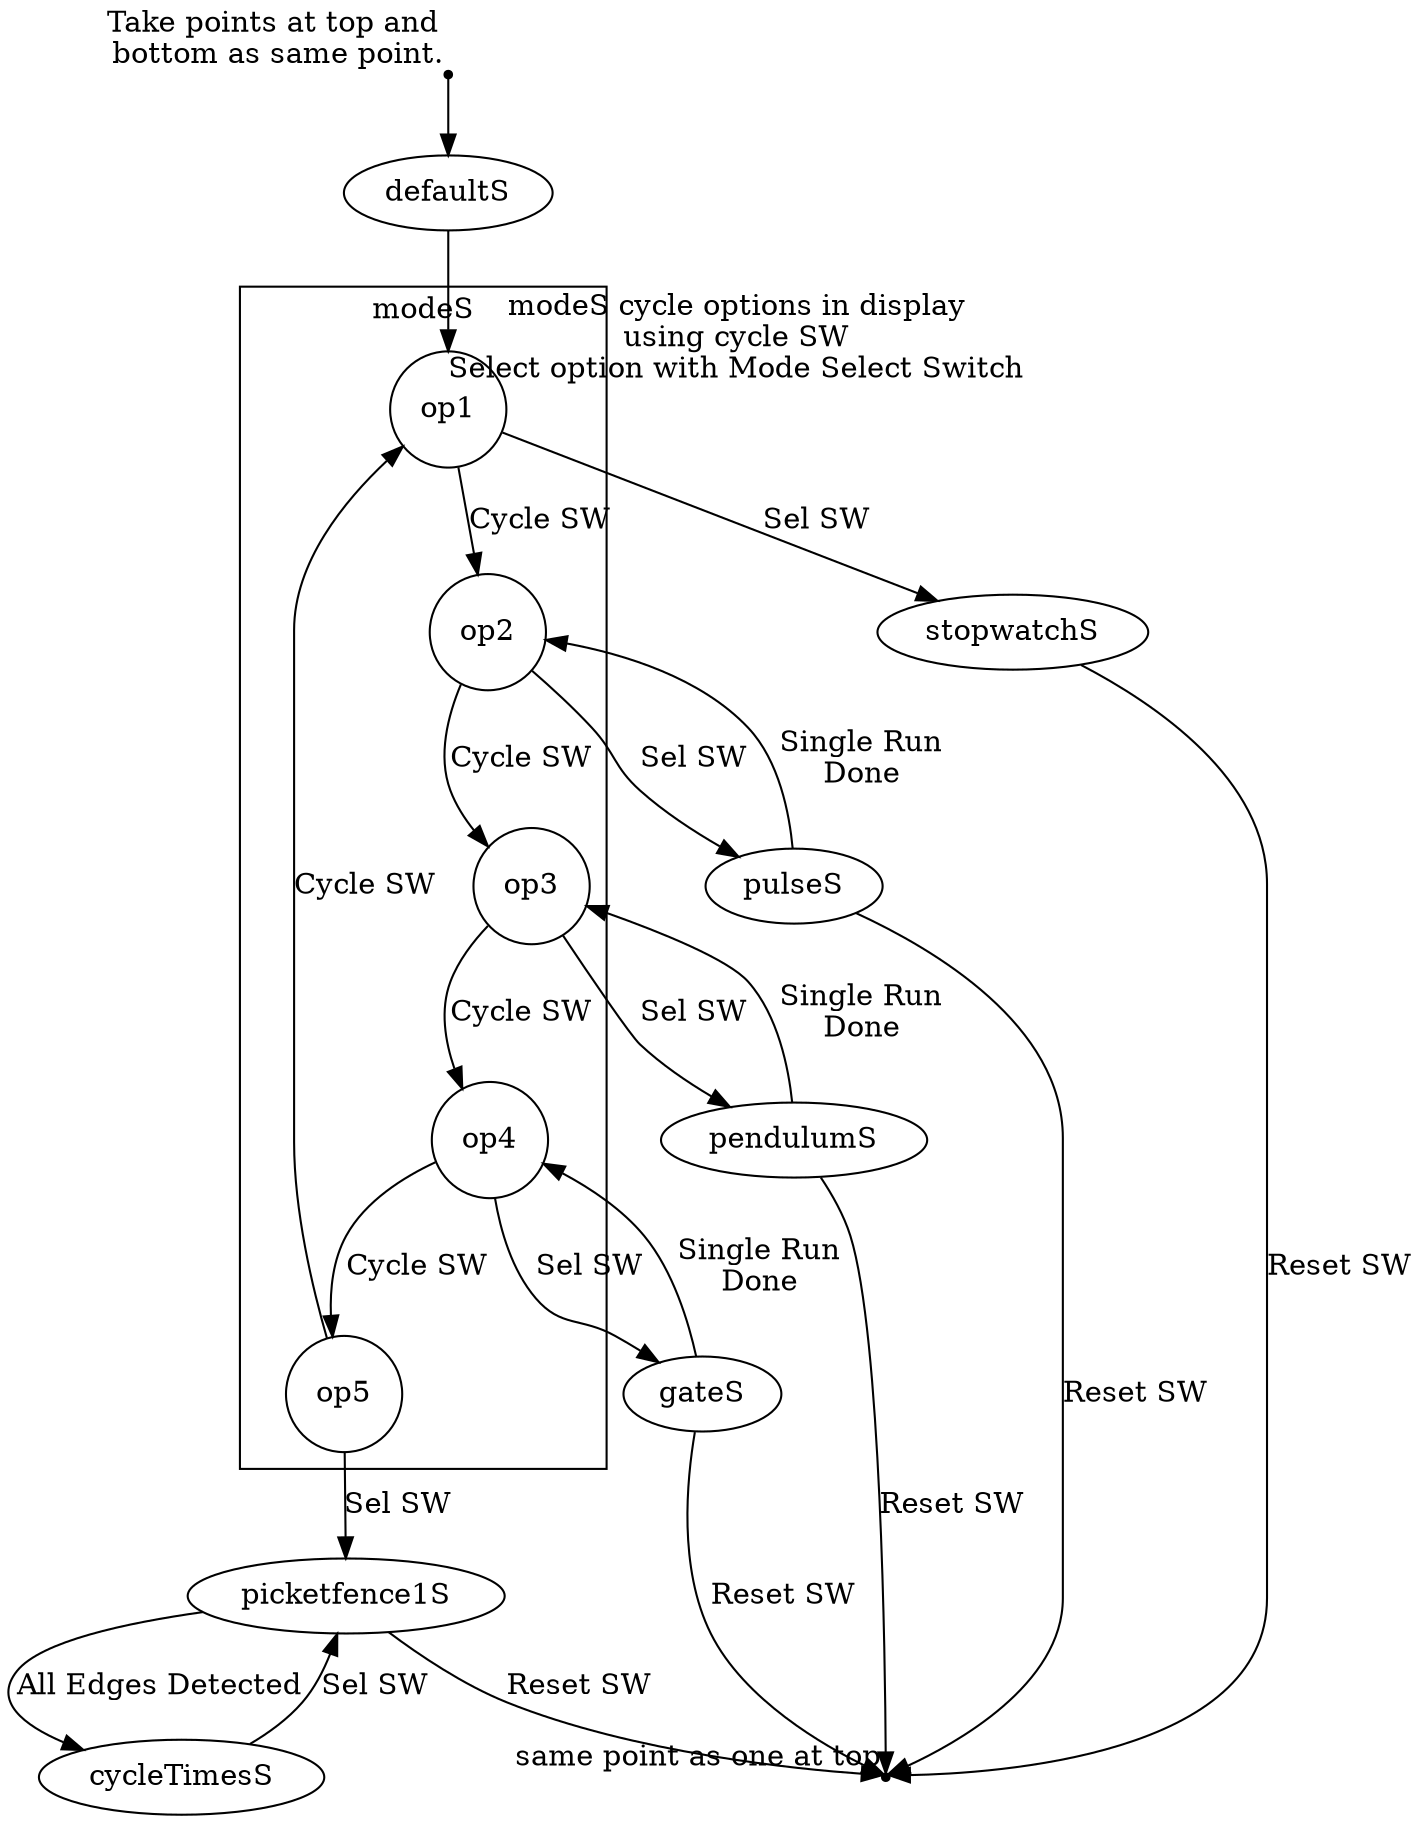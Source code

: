 digraph finite_state_machine {
        //rankdir=LR;
        overlap=false;
        //splines="true";
        //size="8,10"
        //graph [ranksep="0.525", nodesep="0.5"];
        start [shape=point, xlabel=<Take points at top and<br /> bottom as same point.>];
	    end [shape=point, xlabel = "same point as one at top"];
	    
        subgraph cluster_mode {
                 //rankdir=TB;
                 node [shape = circle];
                 op1 -> op2  [ label = "Cycle SW" ];
                 op2 -> op3  [ label = "Cycle SW" ];
                 op3 -> op4  [ label = "Cycle SW" ];
                 op4 -> op5  [ label = "Cycle SW" ];
                 op5 -> op1  [ label = "Cycle SW" ];
                 label = "modeS";
                 
        } 
        //node [shape = circle];
        start -> defaultS
        defaultS -> op1 [xlabel = <modeS cycle options in display<br />using cycle SW<br />Select option with Mode Select Switch> ];
        
        
        op1 -> stopwatchS [ label = "Sel SW"]
        stopwatchS -> end [ label = "Reset SW" ]
        op2 -> pulseS [ label = "Sel SW" ]
        pulseS -> op2 [ label = <Single Run<br />Done> ]
        pulseS -> end [ label = "Reset SW" ]
        op3 -> pendulumS [ label = "Sel SW" ]
        pendulumS -> op3 [ label = <Single Run<br />Done>  ]
        pendulumS -> end [ label = "Reset SW" ]
        op4 -> gateS [ label = "Sel SW" ]
        gateS -> op4 [ label = <Single Run<br />Done> ]
        gateS -> end [ label = "Reset SW" ]
        op5 -> picketfence1S [ label = "Sel SW" ]
        picketfence1S -> end [ label = "Reset SW" ]
        picketfence1S -> cycleTimesS [ label = "All Edges Detected" ]
        cycleTimesS -> picketfence1S [ label = "Sel SW" ]
        
        
}

/*
dot -Tpng mancyclemode.gv -o image/mancyclemode.png
*/
